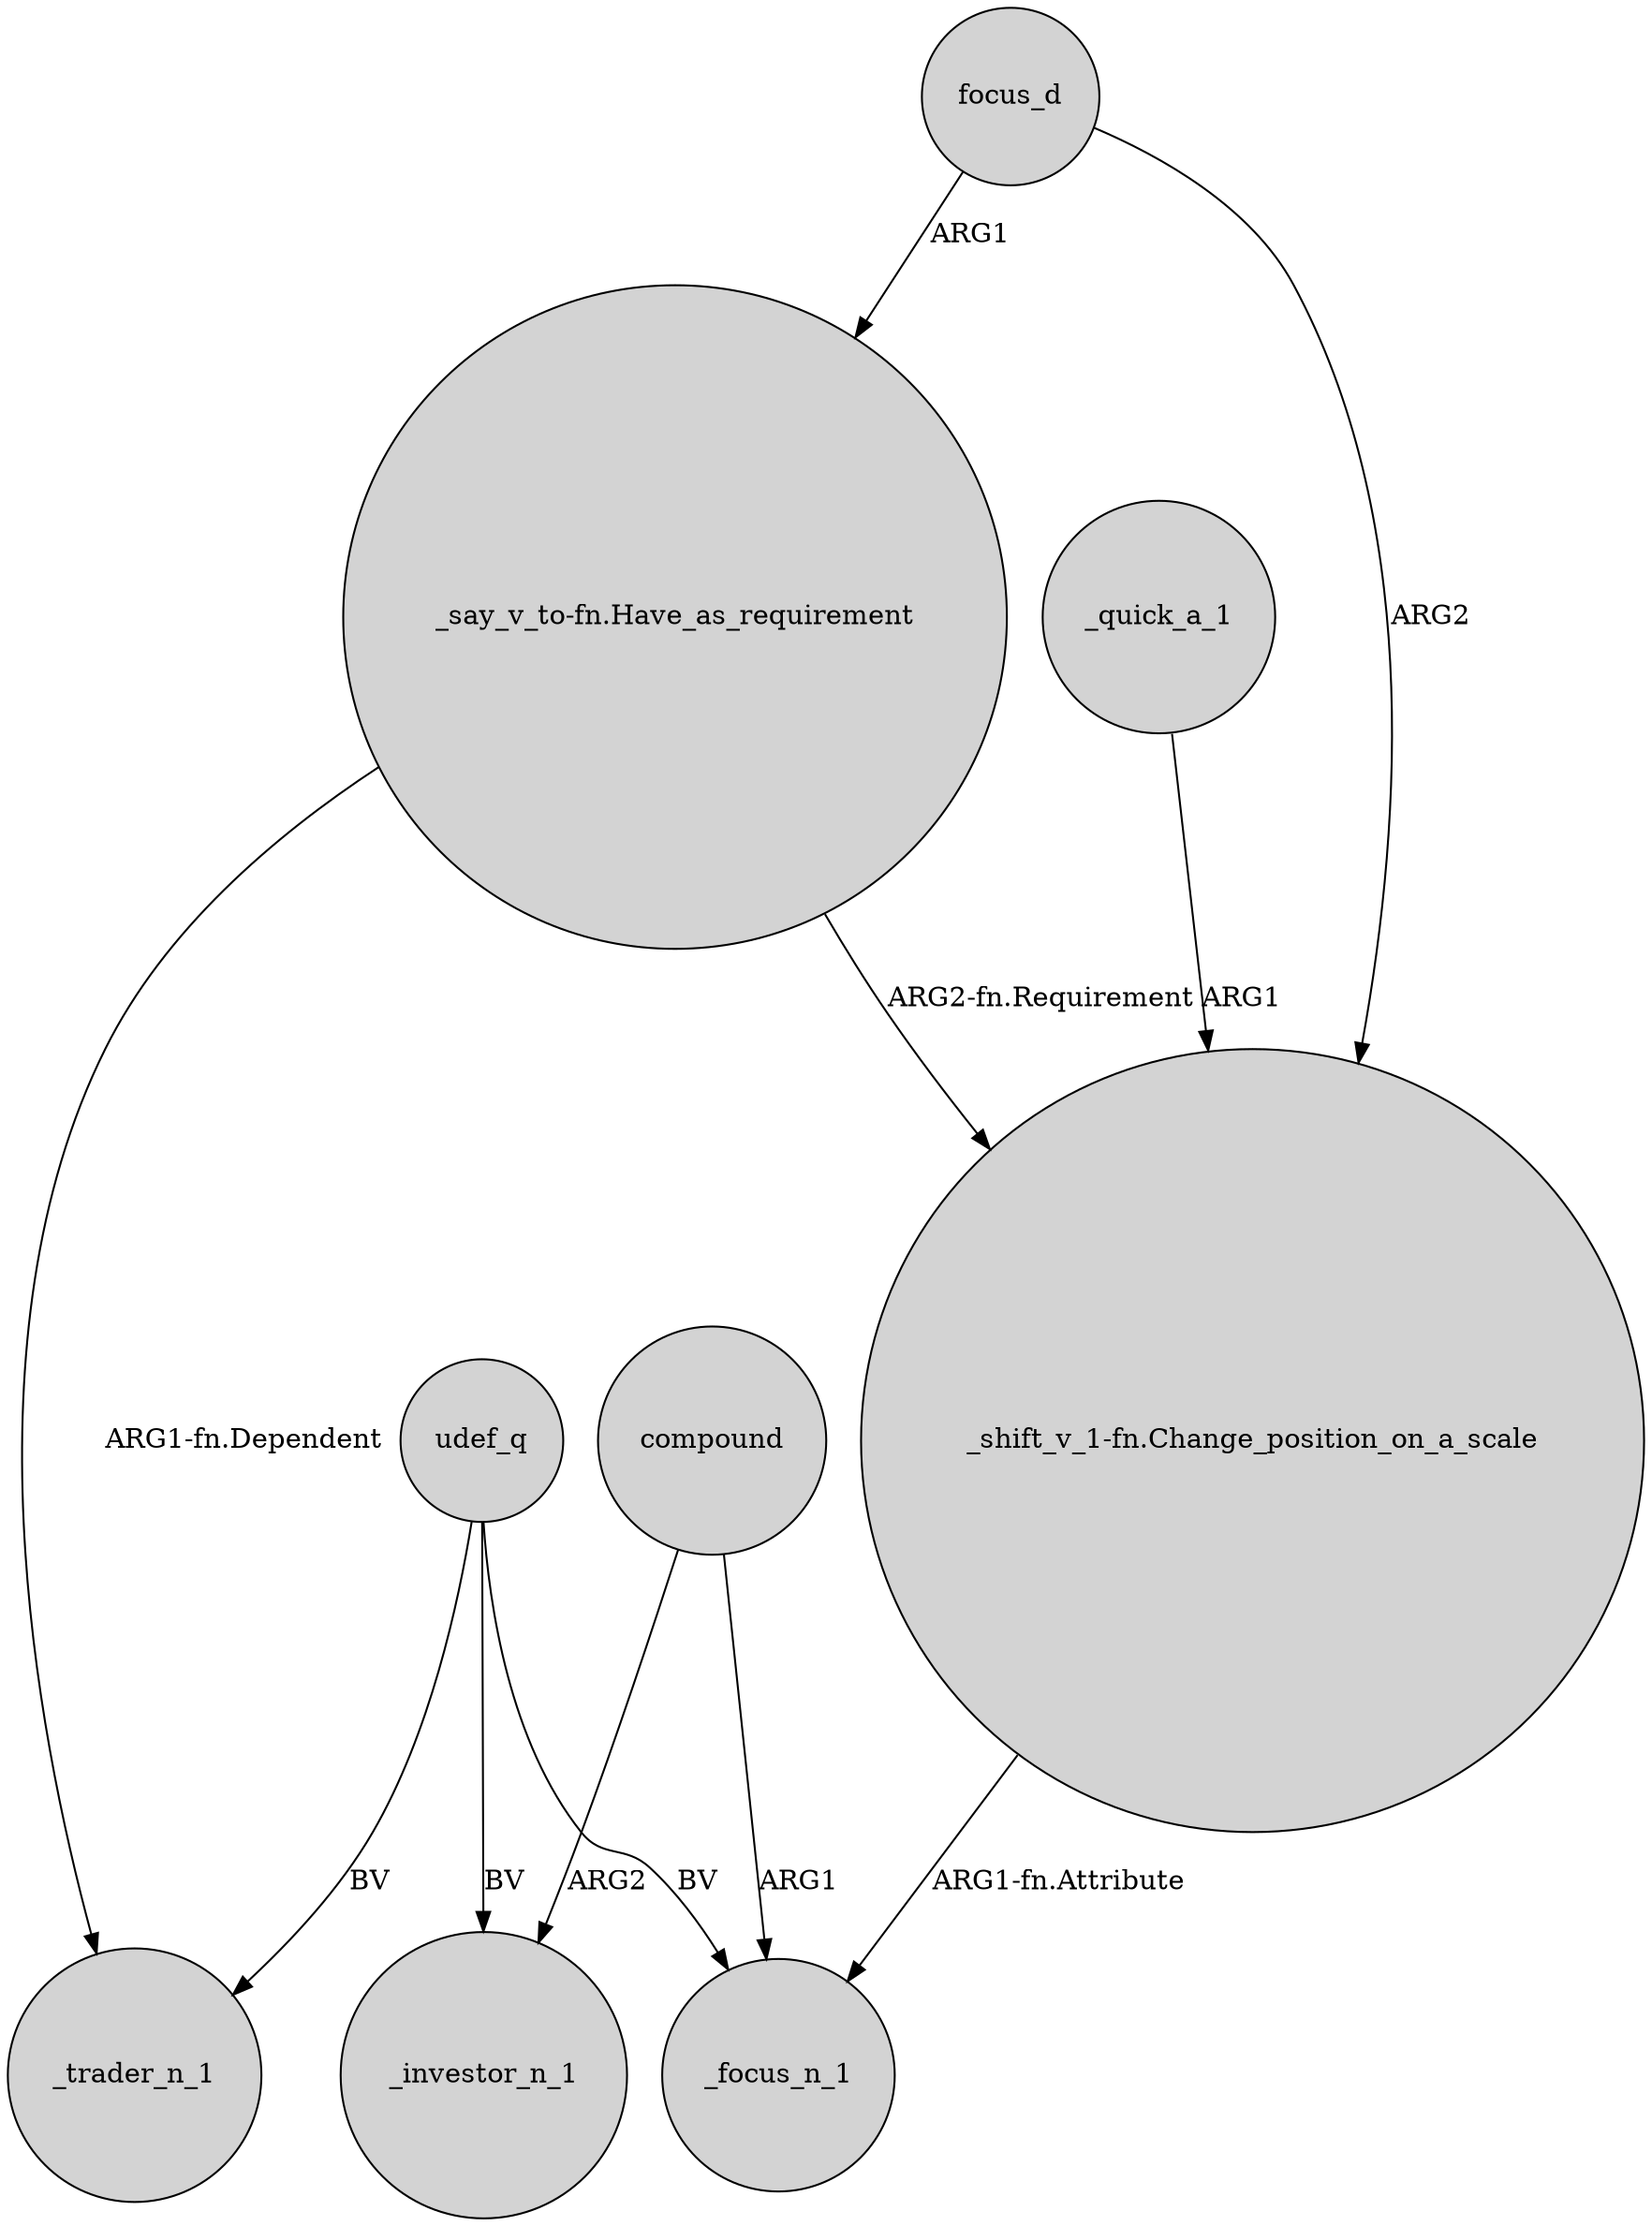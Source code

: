 digraph {
	node [shape=circle style=filled]
	focus_d -> "_shift_v_1-fn.Change_position_on_a_scale" [label=ARG2]
	"_shift_v_1-fn.Change_position_on_a_scale" -> _focus_n_1 [label="ARG1-fn.Attribute"]
	"_say_v_to-fn.Have_as_requirement" -> _trader_n_1 [label="ARG1-fn.Dependent"]
	udef_q -> _focus_n_1 [label=BV]
	_quick_a_1 -> "_shift_v_1-fn.Change_position_on_a_scale" [label=ARG1]
	compound -> _focus_n_1 [label=ARG1]
	udef_q -> _investor_n_1 [label=BV]
	focus_d -> "_say_v_to-fn.Have_as_requirement" [label=ARG1]
	udef_q -> _trader_n_1 [label=BV]
	"_say_v_to-fn.Have_as_requirement" -> "_shift_v_1-fn.Change_position_on_a_scale" [label="ARG2-fn.Requirement"]
	compound -> _investor_n_1 [label=ARG2]
}
